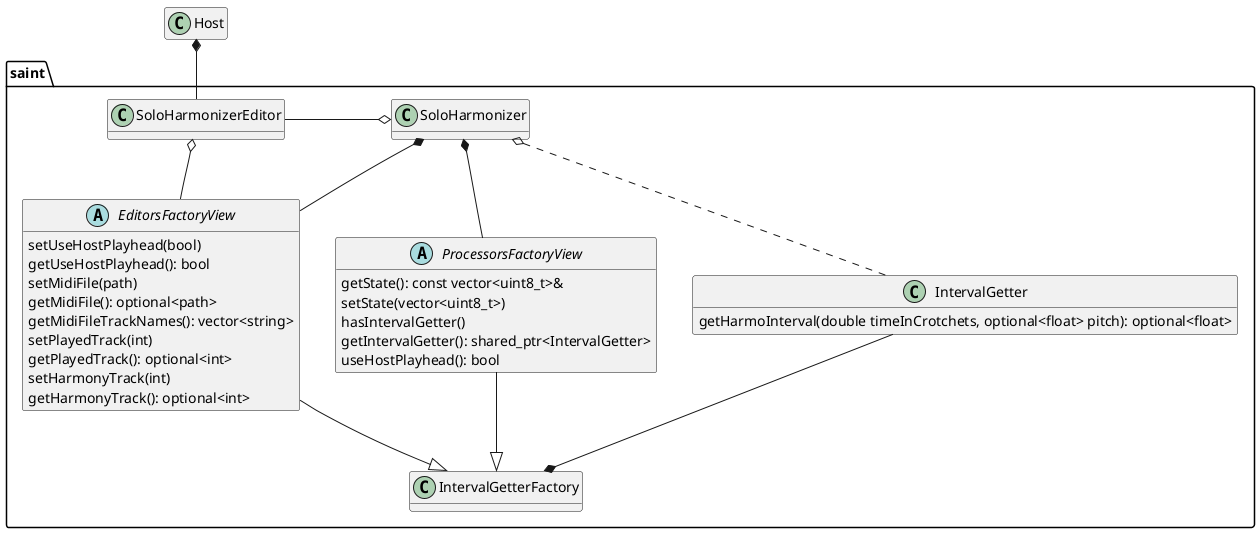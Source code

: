 @startuml

hide fields
hide Host methods
hide saint.SoloHarmonizer methods
hide saint.SoloHarmonizerEditor methods
hide saint.IntervalGetterFactory methods

class Host

namespace saint {
class SoloHarmonizer
class SoloHarmonizerEditor

abstract class EditorsFactoryView {
  setUseHostPlayhead(bool)
  getUseHostPlayhead(): bool
  setMidiFile(path)
  getMidiFile(): optional<path>
  getMidiFileTrackNames(): vector<string>
  setPlayedTrack(int)
  getPlayedTrack(): optional<int>
  setHarmonyTrack(int)
  getHarmonyTrack(): optional<int>
}

abstract class ProcessorsFactoryView {
  getState(): const vector<uint8_t>&
  setState(vector<uint8_t>)
  hasIntervalGetter()
  getIntervalGetter(): shared_ptr<IntervalGetter>
  useHostPlayhead(): bool
}

class IntervalGetterFactory
class IntervalGetter {
  getHarmoInterval(double timeInCrotchets, optional<float> pitch): optional<float>
}

SoloHarmonizerEditor -o SoloHarmonizer
SoloHarmonizer *-- ProcessorsFactoryView
SoloHarmonizer *-- EditorsFactoryView
SoloHarmonizerEditor o-- EditorsFactoryView

EditorsFactoryView --|> IntervalGetterFactory
ProcessorsFactoryView --|> IntervalGetterFactory
SoloHarmonizer o. IntervalGetter
IntervalGetter --* IntervalGetterFactory

}

Host *-- saint.SoloHarmonizerEditor

@enduml
